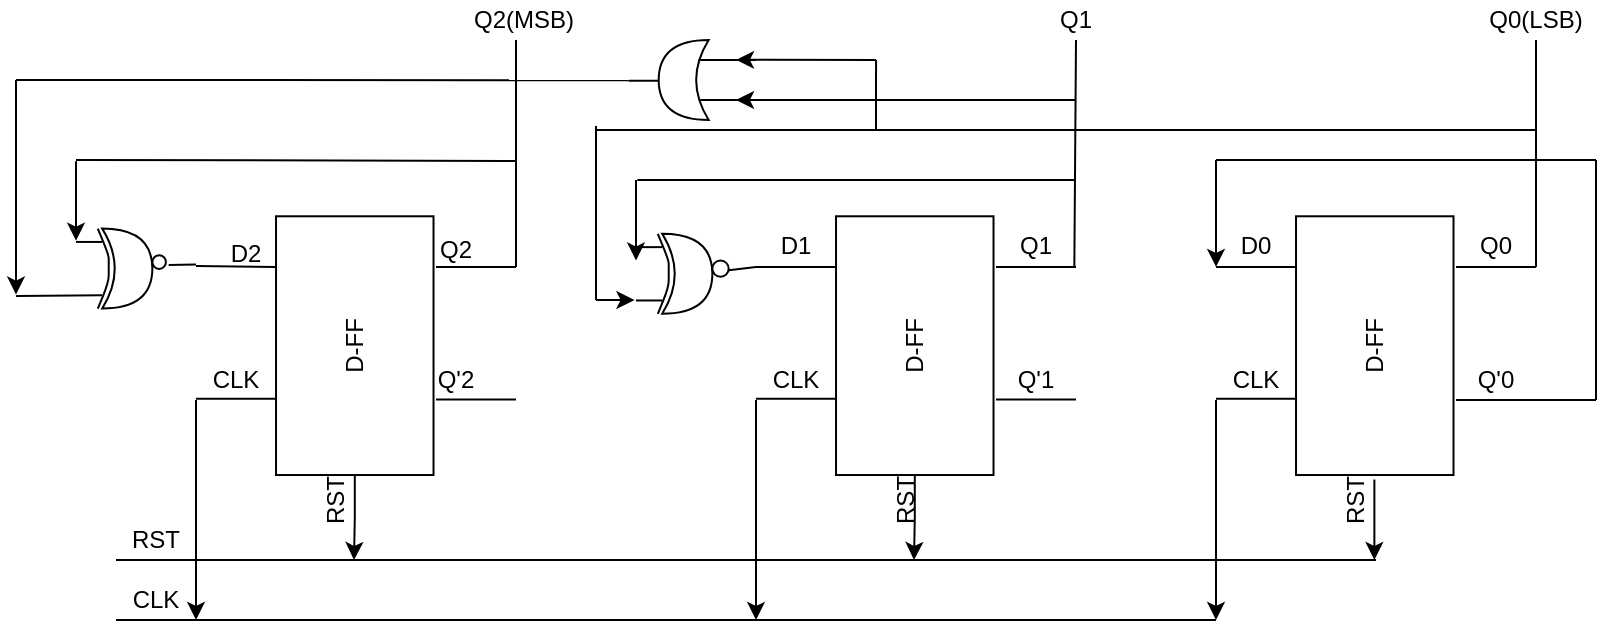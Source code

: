 <mxfile version="14.9.3" type="github">
  <diagram id="q1SIx5tXG3zLXe8Tmved" name="Page-1">
    <mxGraphModel dx="1038" dy="547" grid="1" gridSize="10" guides="1" tooltips="1" connect="1" arrows="1" fold="1" page="1" pageScale="1" pageWidth="850" pageHeight="1100" math="0" shadow="0">
      <root>
        <mxCell id="0" />
        <mxCell id="1" parent="0" />
        <mxCell id="Zm-OHrtPinIa40tijho3-140" value="" style="group" vertex="1" connectable="0" parent="1">
          <mxGeometry x="40" y="190" width="790" height="310" as="geometry" />
        </mxCell>
        <mxCell id="Zm-OHrtPinIa40tijho3-2" value="" style="endArrow=none;html=1;" edge="1" parent="Zm-OHrtPinIa40tijho3-140">
          <mxGeometry width="50" height="50" relative="1" as="geometry">
            <mxPoint x="210" y="133.45" as="sourcePoint" />
            <mxPoint x="250" y="133.45" as="targetPoint" />
          </mxGeometry>
        </mxCell>
        <mxCell id="Zm-OHrtPinIa40tijho3-3" value="" style="endArrow=none;html=1;" edge="1" parent="Zm-OHrtPinIa40tijho3-140">
          <mxGeometry width="50" height="50" relative="1" as="geometry">
            <mxPoint x="210" y="199.71" as="sourcePoint" />
            <mxPoint x="250" y="199.71" as="targetPoint" />
          </mxGeometry>
        </mxCell>
        <mxCell id="Zm-OHrtPinIa40tijho3-4" value="" style="endArrow=none;html=1;" edge="1" parent="Zm-OHrtPinIa40tijho3-140">
          <mxGeometry width="50" height="50" relative="1" as="geometry">
            <mxPoint x="90" y="133" as="sourcePoint" />
            <mxPoint x="130" y="133.45" as="targetPoint" />
          </mxGeometry>
        </mxCell>
        <mxCell id="Zm-OHrtPinIa40tijho3-6" value="" style="endArrow=none;html=1;" edge="1" parent="Zm-OHrtPinIa40tijho3-140">
          <mxGeometry width="50" height="50" relative="1" as="geometry">
            <mxPoint x="90" y="199.43" as="sourcePoint" />
            <mxPoint x="130" y="199.43" as="targetPoint" />
          </mxGeometry>
        </mxCell>
        <mxCell id="Zm-OHrtPinIa40tijho3-7" value="Q2" style="text;html=1;strokeColor=none;fillColor=none;align=center;verticalAlign=middle;whiteSpace=wrap;rounded=0;" vertex="1" parent="Zm-OHrtPinIa40tijho3-140">
          <mxGeometry x="200" y="116.9" width="40" height="16.55" as="geometry" />
        </mxCell>
        <mxCell id="Zm-OHrtPinIa40tijho3-8" value="CLK" style="text;html=1;strokeColor=none;fillColor=none;align=center;verticalAlign=middle;whiteSpace=wrap;rounded=0;" vertex="1" parent="Zm-OHrtPinIa40tijho3-140">
          <mxGeometry x="90" y="180" width="40" height="20" as="geometry" />
        </mxCell>
        <mxCell id="Zm-OHrtPinIa40tijho3-9" value="Q&#39;2" style="text;html=1;strokeColor=none;fillColor=none;align=center;verticalAlign=middle;whiteSpace=wrap;rounded=0;" vertex="1" parent="Zm-OHrtPinIa40tijho3-140">
          <mxGeometry x="200" y="180" width="40" height="20" as="geometry" />
        </mxCell>
        <mxCell id="Zm-OHrtPinIa40tijho3-10" value="D2" style="text;html=1;strokeColor=none;fillColor=none;align=center;verticalAlign=middle;whiteSpace=wrap;rounded=0;" vertex="1" parent="Zm-OHrtPinIa40tijho3-140">
          <mxGeometry x="100" y="120.35" width="30" height="13.1" as="geometry" />
        </mxCell>
        <mxCell id="Zm-OHrtPinIa40tijho3-113" value="" style="edgeStyle=orthogonalEdgeStyle;rounded=0;orthogonalLoop=1;jettySize=auto;html=1;" edge="1" parent="Zm-OHrtPinIa40tijho3-140" source="Zm-OHrtPinIa40tijho3-12">
          <mxGeometry relative="1" as="geometry">
            <mxPoint x="169" y="280" as="targetPoint" />
          </mxGeometry>
        </mxCell>
        <mxCell id="Zm-OHrtPinIa40tijho3-12" value="D-FF" style="rounded=0;whiteSpace=wrap;html=1;rotation=-90;" vertex="1" parent="Zm-OHrtPinIa40tijho3-140">
          <mxGeometry x="104.7" y="133.45" width="129.37" height="78.75" as="geometry" />
        </mxCell>
        <mxCell id="Zm-OHrtPinIa40tijho3-20" value="" style="endArrow=none;html=1;" edge="1" parent="Zm-OHrtPinIa40tijho3-140">
          <mxGeometry width="50" height="50" relative="1" as="geometry">
            <mxPoint x="490" y="133.45" as="sourcePoint" />
            <mxPoint x="530" y="133.45" as="targetPoint" />
          </mxGeometry>
        </mxCell>
        <mxCell id="Zm-OHrtPinIa40tijho3-21" value="" style="endArrow=none;html=1;" edge="1" parent="Zm-OHrtPinIa40tijho3-140">
          <mxGeometry width="50" height="50" relative="1" as="geometry">
            <mxPoint x="490" y="199.71" as="sourcePoint" />
            <mxPoint x="530" y="199.71" as="targetPoint" />
          </mxGeometry>
        </mxCell>
        <mxCell id="Zm-OHrtPinIa40tijho3-22" value="" style="endArrow=none;html=1;" edge="1" parent="Zm-OHrtPinIa40tijho3-140">
          <mxGeometry width="50" height="50" relative="1" as="geometry">
            <mxPoint x="370" y="133.45" as="sourcePoint" />
            <mxPoint x="410" y="133.45" as="targetPoint" />
          </mxGeometry>
        </mxCell>
        <mxCell id="Zm-OHrtPinIa40tijho3-24" value="" style="endArrow=none;html=1;" edge="1" parent="Zm-OHrtPinIa40tijho3-140">
          <mxGeometry width="50" height="50" relative="1" as="geometry">
            <mxPoint x="370" y="199.43" as="sourcePoint" />
            <mxPoint x="410" y="199.43" as="targetPoint" />
          </mxGeometry>
        </mxCell>
        <mxCell id="Zm-OHrtPinIa40tijho3-25" value="Q1" style="text;html=1;strokeColor=none;fillColor=none;align=center;verticalAlign=middle;whiteSpace=wrap;rounded=0;" vertex="1" parent="Zm-OHrtPinIa40tijho3-140">
          <mxGeometry x="490" y="113.45" width="40" height="20" as="geometry" />
        </mxCell>
        <mxCell id="Zm-OHrtPinIa40tijho3-26" value="CLK" style="text;html=1;strokeColor=none;fillColor=none;align=center;verticalAlign=middle;whiteSpace=wrap;rounded=0;" vertex="1" parent="Zm-OHrtPinIa40tijho3-140">
          <mxGeometry x="370" y="180" width="40" height="20" as="geometry" />
        </mxCell>
        <mxCell id="Zm-OHrtPinIa40tijho3-27" value="Q&#39;1" style="text;html=1;strokeColor=none;fillColor=none;align=center;verticalAlign=middle;whiteSpace=wrap;rounded=0;" vertex="1" parent="Zm-OHrtPinIa40tijho3-140">
          <mxGeometry x="490" y="180" width="40" height="20" as="geometry" />
        </mxCell>
        <mxCell id="Zm-OHrtPinIa40tijho3-28" value="D1" style="text;html=1;strokeColor=none;fillColor=none;align=center;verticalAlign=middle;whiteSpace=wrap;rounded=0;" vertex="1" parent="Zm-OHrtPinIa40tijho3-140">
          <mxGeometry x="370" y="113.45" width="40" height="20" as="geometry" />
        </mxCell>
        <mxCell id="Zm-OHrtPinIa40tijho3-111" value="" style="edgeStyle=orthogonalEdgeStyle;rounded=0;orthogonalLoop=1;jettySize=auto;html=1;" edge="1" parent="Zm-OHrtPinIa40tijho3-140" source="Zm-OHrtPinIa40tijho3-29">
          <mxGeometry relative="1" as="geometry">
            <mxPoint x="449" y="280" as="targetPoint" />
          </mxGeometry>
        </mxCell>
        <mxCell id="Zm-OHrtPinIa40tijho3-29" value="D-FF" style="rounded=0;whiteSpace=wrap;html=1;rotation=-90;" vertex="1" parent="Zm-OHrtPinIa40tijho3-140">
          <mxGeometry x="384.7" y="133.45" width="129.37" height="78.75" as="geometry" />
        </mxCell>
        <mxCell id="Zm-OHrtPinIa40tijho3-33" value="" style="endArrow=none;html=1;" edge="1" parent="Zm-OHrtPinIa40tijho3-140">
          <mxGeometry width="50" height="50" relative="1" as="geometry">
            <mxPoint x="720" y="133.45" as="sourcePoint" />
            <mxPoint x="760" y="133.45" as="targetPoint" />
          </mxGeometry>
        </mxCell>
        <mxCell id="Zm-OHrtPinIa40tijho3-35" value="" style="endArrow=none;html=1;" edge="1" parent="Zm-OHrtPinIa40tijho3-140">
          <mxGeometry width="50" height="50" relative="1" as="geometry">
            <mxPoint x="600" y="133.45" as="sourcePoint" />
            <mxPoint x="640" y="133.45" as="targetPoint" />
          </mxGeometry>
        </mxCell>
        <mxCell id="Zm-OHrtPinIa40tijho3-36" value="" style="endArrow=none;html=1;startArrow=none;" edge="1" source="Zm-OHrtPinIa40tijho3-43" parent="Zm-OHrtPinIa40tijho3-140">
          <mxGeometry width="50" height="50" relative="1" as="geometry">
            <mxPoint x="679.1" y="270" as="sourcePoint" />
            <mxPoint x="679.2" y="240" as="targetPoint" />
          </mxGeometry>
        </mxCell>
        <mxCell id="Zm-OHrtPinIa40tijho3-37" value="" style="endArrow=none;html=1;" edge="1" parent="Zm-OHrtPinIa40tijho3-140">
          <mxGeometry width="50" height="50" relative="1" as="geometry">
            <mxPoint x="600" y="199.43" as="sourcePoint" />
            <mxPoint x="640" y="199.43" as="targetPoint" />
          </mxGeometry>
        </mxCell>
        <mxCell id="Zm-OHrtPinIa40tijho3-38" value="Q0" style="text;html=1;strokeColor=none;fillColor=none;align=center;verticalAlign=middle;whiteSpace=wrap;rounded=0;" vertex="1" parent="Zm-OHrtPinIa40tijho3-140">
          <mxGeometry x="720" y="113.45" width="40" height="20" as="geometry" />
        </mxCell>
        <mxCell id="Zm-OHrtPinIa40tijho3-39" value="CLK" style="text;html=1;strokeColor=none;fillColor=none;align=center;verticalAlign=middle;whiteSpace=wrap;rounded=0;" vertex="1" parent="Zm-OHrtPinIa40tijho3-140">
          <mxGeometry x="600" y="180" width="40" height="20" as="geometry" />
        </mxCell>
        <mxCell id="Zm-OHrtPinIa40tijho3-40" value="Q&#39;0" style="text;html=1;strokeColor=none;fillColor=none;align=center;verticalAlign=middle;whiteSpace=wrap;rounded=0;" vertex="1" parent="Zm-OHrtPinIa40tijho3-140">
          <mxGeometry x="720" y="180" width="40" height="20" as="geometry" />
        </mxCell>
        <mxCell id="Zm-OHrtPinIa40tijho3-41" value="D0" style="text;html=1;strokeColor=none;fillColor=none;align=center;verticalAlign=middle;whiteSpace=wrap;rounded=0;" vertex="1" parent="Zm-OHrtPinIa40tijho3-140">
          <mxGeometry x="600" y="113.45" width="40" height="20" as="geometry" />
        </mxCell>
        <mxCell id="Zm-OHrtPinIa40tijho3-42" value="D-FF" style="rounded=0;whiteSpace=wrap;html=1;rotation=-90;" vertex="1" parent="Zm-OHrtPinIa40tijho3-140">
          <mxGeometry x="614.7" y="133.45" width="129.37" height="78.75" as="geometry" />
        </mxCell>
        <mxCell id="Zm-OHrtPinIa40tijho3-43" value="RST" style="text;html=1;strokeColor=none;fillColor=none;align=center;verticalAlign=middle;whiteSpace=wrap;rounded=0;rotation=-90;" vertex="1" parent="Zm-OHrtPinIa40tijho3-140">
          <mxGeometry x="650" y="240" width="40" height="20" as="geometry" />
        </mxCell>
        <mxCell id="Zm-OHrtPinIa40tijho3-44" value="" style="endArrow=none;html=1;" edge="1" target="Zm-OHrtPinIa40tijho3-43" parent="Zm-OHrtPinIa40tijho3-140">
          <mxGeometry width="50" height="50" relative="1" as="geometry">
            <mxPoint x="679.1" y="270" as="sourcePoint" />
            <mxPoint x="679.2" y="240" as="targetPoint" />
          </mxGeometry>
        </mxCell>
        <mxCell id="Zm-OHrtPinIa40tijho3-48" value="" style="endArrow=none;html=1;exitX=0;exitY=1;exitDx=0;exitDy=0;" edge="1" parent="Zm-OHrtPinIa40tijho3-140" source="Zm-OHrtPinIa40tijho3-56">
          <mxGeometry width="50" height="50" relative="1" as="geometry">
            <mxPoint x="120" y="280" as="sourcePoint" />
            <mxPoint x="680" y="280" as="targetPoint" />
          </mxGeometry>
        </mxCell>
        <mxCell id="Zm-OHrtPinIa40tijho3-53" value="" style="endArrow=none;html=1;" edge="1" parent="Zm-OHrtPinIa40tijho3-140">
          <mxGeometry width="50" height="50" relative="1" as="geometry">
            <mxPoint x="50" y="310" as="sourcePoint" />
            <mxPoint x="600" y="310" as="targetPoint" />
          </mxGeometry>
        </mxCell>
        <mxCell id="Zm-OHrtPinIa40tijho3-55" value="CLK" style="text;html=1;strokeColor=none;fillColor=none;align=center;verticalAlign=middle;whiteSpace=wrap;rounded=0;" vertex="1" parent="Zm-OHrtPinIa40tijho3-140">
          <mxGeometry x="50" y="290" width="40" height="20" as="geometry" />
        </mxCell>
        <mxCell id="Zm-OHrtPinIa40tijho3-56" value="RST" style="text;html=1;strokeColor=none;fillColor=none;align=center;verticalAlign=middle;whiteSpace=wrap;rounded=0;" vertex="1" parent="Zm-OHrtPinIa40tijho3-140">
          <mxGeometry x="50" y="260" width="40" height="20" as="geometry" />
        </mxCell>
        <mxCell id="Zm-OHrtPinIa40tijho3-92" value="" style="endArrow=none;html=1;" edge="1" parent="Zm-OHrtPinIa40tijho3-140" target="Zm-OHrtPinIa40tijho3-95">
          <mxGeometry width="50" height="50" relative="1" as="geometry">
            <mxPoint x="760" y="133.45" as="sourcePoint" />
            <mxPoint x="760" y="40" as="targetPoint" />
          </mxGeometry>
        </mxCell>
        <mxCell id="Zm-OHrtPinIa40tijho3-93" value="" style="endArrow=none;html=1;entryX=0.5;entryY=1;entryDx=0;entryDy=0;" edge="1" parent="Zm-OHrtPinIa40tijho3-140" target="Zm-OHrtPinIa40tijho3-96">
          <mxGeometry width="50" height="50" relative="1" as="geometry">
            <mxPoint x="529.17" y="133.45" as="sourcePoint" />
            <mxPoint x="529" y="40" as="targetPoint" />
          </mxGeometry>
        </mxCell>
        <mxCell id="Zm-OHrtPinIa40tijho3-94" value="" style="endArrow=none;html=1;entryX=0.398;entryY=1;entryDx=0;entryDy=0;entryPerimeter=0;" edge="1" parent="Zm-OHrtPinIa40tijho3-140" target="Zm-OHrtPinIa40tijho3-97">
          <mxGeometry width="50" height="50" relative="1" as="geometry">
            <mxPoint x="250.0" y="133.45" as="sourcePoint" />
            <mxPoint x="250" y="40" as="targetPoint" />
          </mxGeometry>
        </mxCell>
        <mxCell id="Zm-OHrtPinIa40tijho3-95" value="Q0(LSB)" style="text;html=1;strokeColor=none;fillColor=none;align=center;verticalAlign=middle;whiteSpace=wrap;rounded=0;" vertex="1" parent="Zm-OHrtPinIa40tijho3-140">
          <mxGeometry x="740" width="40" height="20" as="geometry" />
        </mxCell>
        <mxCell id="Zm-OHrtPinIa40tijho3-96" value="Q1" style="text;html=1;strokeColor=none;fillColor=none;align=center;verticalAlign=middle;whiteSpace=wrap;rounded=0;" vertex="1" parent="Zm-OHrtPinIa40tijho3-140">
          <mxGeometry x="510" width="40" height="20" as="geometry" />
        </mxCell>
        <mxCell id="Zm-OHrtPinIa40tijho3-97" value="Q2(MSB)" style="text;html=1;strokeColor=none;fillColor=none;align=center;verticalAlign=middle;whiteSpace=wrap;rounded=0;" vertex="1" parent="Zm-OHrtPinIa40tijho3-140">
          <mxGeometry x="234.07" width="40" height="20" as="geometry" />
        </mxCell>
        <mxCell id="Zm-OHrtPinIa40tijho3-66" value="" style="shape=xor;whiteSpace=wrap;html=1;" vertex="1" parent="Zm-OHrtPinIa40tijho3-140">
          <mxGeometry x="323.091" y="116.9" width="25.091" height="40" as="geometry" />
        </mxCell>
        <mxCell id="Zm-OHrtPinIa40tijho3-67" value="" style="ellipse;whiteSpace=wrap;html=1;aspect=fixed;" vertex="1" parent="Zm-OHrtPinIa40tijho3-140">
          <mxGeometry x="348.182" y="130.233" width="8.16" height="8.16" as="geometry" />
        </mxCell>
        <mxCell id="Zm-OHrtPinIa40tijho3-68" value="" style="endArrow=none;html=1;entryX=0;entryY=1;entryDx=0;entryDy=0;" edge="1" parent="Zm-OHrtPinIa40tijho3-140" target="Zm-OHrtPinIa40tijho3-28">
          <mxGeometry x="310" y="116.9" width="50" height="50" as="geometry">
            <mxPoint x="356.342" y="135.107" as="sourcePoint" />
            <mxPoint x="370" y="134.9" as="targetPoint" />
          </mxGeometry>
        </mxCell>
        <mxCell id="Zm-OHrtPinIa40tijho3-69" value="" style="endArrow=none;html=1;" edge="1" parent="Zm-OHrtPinIa40tijho3-140">
          <mxGeometry x="310" y="116.9" width="50" height="50" as="geometry">
            <mxPoint x="310" y="150.233" as="sourcePoint" />
            <mxPoint x="323.091" y="150.233" as="targetPoint" />
          </mxGeometry>
        </mxCell>
        <mxCell id="Zm-OHrtPinIa40tijho3-70" value="" style="endArrow=none;html=1;" edge="1" parent="Zm-OHrtPinIa40tijho3-140">
          <mxGeometry x="310" y="116.9" width="50" height="50" as="geometry">
            <mxPoint x="320.909" y="156.9" as="sourcePoint" />
            <mxPoint x="320.909" y="116.9" as="targetPoint" />
            <Array as="points">
              <mxPoint x="326.364" y="143.567" />
              <mxPoint x="326.364" y="136.9" />
              <mxPoint x="326.364" y="130.233" />
            </Array>
          </mxGeometry>
        </mxCell>
        <mxCell id="Zm-OHrtPinIa40tijho3-71" value="" style="endArrow=none;html=1;" edge="1" parent="Zm-OHrtPinIa40tijho3-140">
          <mxGeometry x="310" y="116.9" width="50" height="50" as="geometry">
            <mxPoint x="310" y="123.567" as="sourcePoint" />
            <mxPoint x="323.129" y="123.567" as="targetPoint" />
          </mxGeometry>
        </mxCell>
        <mxCell id="Zm-OHrtPinIa40tijho3-100" value="" style="endArrow=none;html=1;" edge="1" parent="Zm-OHrtPinIa40tijho3-140">
          <mxGeometry width="50" height="50" relative="1" as="geometry">
            <mxPoint x="310.64" y="90" as="sourcePoint" />
            <mxPoint x="530" y="90" as="targetPoint" />
          </mxGeometry>
        </mxCell>
        <mxCell id="Zm-OHrtPinIa40tijho3-106" value="" style="endArrow=classic;html=1;" edge="1" parent="Zm-OHrtPinIa40tijho3-140">
          <mxGeometry width="50" height="50" relative="1" as="geometry">
            <mxPoint x="310" y="90" as="sourcePoint" />
            <mxPoint x="310" y="130.23" as="targetPoint" />
          </mxGeometry>
        </mxCell>
        <mxCell id="Zm-OHrtPinIa40tijho3-108" value="" style="endArrow=classic;html=1;" edge="1" parent="Zm-OHrtPinIa40tijho3-140">
          <mxGeometry width="50" height="50" relative="1" as="geometry">
            <mxPoint x="679.19" y="239.77" as="sourcePoint" />
            <mxPoint x="679.19" y="280.0" as="targetPoint" />
          </mxGeometry>
        </mxCell>
        <mxCell id="Zm-OHrtPinIa40tijho3-109" value="" style="endArrow=none;html=1;" edge="1" parent="Zm-OHrtPinIa40tijho3-140">
          <mxGeometry width="50" height="50" relative="1" as="geometry">
            <mxPoint x="720" y="200" as="sourcePoint" />
            <mxPoint x="790" y="200" as="targetPoint" />
          </mxGeometry>
        </mxCell>
        <mxCell id="Zm-OHrtPinIa40tijho3-110" value="" style="endArrow=none;html=1;" edge="1" parent="Zm-OHrtPinIa40tijho3-140">
          <mxGeometry width="50" height="50" relative="1" as="geometry">
            <mxPoint x="790" y="200" as="sourcePoint" />
            <mxPoint x="790" y="80" as="targetPoint" />
          </mxGeometry>
        </mxCell>
        <mxCell id="Zm-OHrtPinIa40tijho3-112" value="RST" style="text;html=1;strokeColor=none;fillColor=none;align=center;verticalAlign=middle;whiteSpace=wrap;rounded=0;rotation=-90;" vertex="1" parent="Zm-OHrtPinIa40tijho3-140">
          <mxGeometry x="424.98" y="240" width="40" height="20" as="geometry" />
        </mxCell>
        <mxCell id="Zm-OHrtPinIa40tijho3-114" value="RST" style="text;html=1;strokeColor=none;fillColor=none;align=center;verticalAlign=middle;whiteSpace=wrap;rounded=0;rotation=-90;" vertex="1" parent="Zm-OHrtPinIa40tijho3-140">
          <mxGeometry x="140" y="240" width="40" height="20" as="geometry" />
        </mxCell>
        <mxCell id="Zm-OHrtPinIa40tijho3-115" value="" style="endArrow=none;html=1;" edge="1" parent="Zm-OHrtPinIa40tijho3-140">
          <mxGeometry width="50" height="50" relative="1" as="geometry">
            <mxPoint x="600" y="80" as="sourcePoint" />
            <mxPoint x="790" y="80" as="targetPoint" />
          </mxGeometry>
        </mxCell>
        <mxCell id="Zm-OHrtPinIa40tijho3-116" value="" style="endArrow=classic;html=1;" edge="1" parent="Zm-OHrtPinIa40tijho3-140">
          <mxGeometry width="50" height="50" relative="1" as="geometry">
            <mxPoint x="600" y="80" as="sourcePoint" />
            <mxPoint x="600" y="133.45" as="targetPoint" />
          </mxGeometry>
        </mxCell>
        <mxCell id="Zm-OHrtPinIa40tijho3-118" value="" style="endArrow=classic;html=1;" edge="1" parent="Zm-OHrtPinIa40tijho3-140">
          <mxGeometry width="50" height="50" relative="1" as="geometry">
            <mxPoint x="370.0" y="200.0" as="sourcePoint" />
            <mxPoint x="370" y="310" as="targetPoint" />
          </mxGeometry>
        </mxCell>
        <mxCell id="Zm-OHrtPinIa40tijho3-119" value="" style="endArrow=classic;html=1;" edge="1" parent="Zm-OHrtPinIa40tijho3-140">
          <mxGeometry width="50" height="50" relative="1" as="geometry">
            <mxPoint x="600" y="200.0" as="sourcePoint" />
            <mxPoint x="600" y="310" as="targetPoint" />
          </mxGeometry>
        </mxCell>
        <mxCell id="Zm-OHrtPinIa40tijho3-120" value="" style="endArrow=classic;html=1;" edge="1" parent="Zm-OHrtPinIa40tijho3-140">
          <mxGeometry width="50" height="50" relative="1" as="geometry">
            <mxPoint x="90" y="200.0" as="sourcePoint" />
            <mxPoint x="90" y="310" as="targetPoint" />
          </mxGeometry>
        </mxCell>
        <mxCell id="Zm-OHrtPinIa40tijho3-121" value="" style="endArrow=none;html=1;" edge="1" parent="Zm-OHrtPinIa40tijho3-140">
          <mxGeometry width="50" height="50" relative="1" as="geometry">
            <mxPoint x="290" y="65" as="sourcePoint" />
            <mxPoint x="760" y="65" as="targetPoint" />
          </mxGeometry>
        </mxCell>
        <mxCell id="Zm-OHrtPinIa40tijho3-122" value="" style="endArrow=classic;html=1;" edge="1" parent="Zm-OHrtPinIa40tijho3-140">
          <mxGeometry width="50" height="50" relative="1" as="geometry">
            <mxPoint x="30" y="80.58" as="sourcePoint" />
            <mxPoint x="30" y="120.35" as="targetPoint" />
          </mxGeometry>
        </mxCell>
        <mxCell id="Zm-OHrtPinIa40tijho3-123" value="" style="endArrow=classic;html=1;" edge="1" parent="Zm-OHrtPinIa40tijho3-140">
          <mxGeometry width="50" height="50" relative="1" as="geometry">
            <mxPoint x="290" y="150" as="sourcePoint" />
            <mxPoint x="309.238" y="150" as="targetPoint" />
          </mxGeometry>
        </mxCell>
        <mxCell id="Zm-OHrtPinIa40tijho3-124" value="" style="endArrow=none;html=1;" edge="1" parent="Zm-OHrtPinIa40tijho3-140">
          <mxGeometry width="50" height="50" relative="1" as="geometry">
            <mxPoint x="290" y="150" as="sourcePoint" />
            <mxPoint x="290" y="63" as="targetPoint" />
            <Array as="points">
              <mxPoint x="290" y="110" />
            </Array>
          </mxGeometry>
        </mxCell>
        <mxCell id="Zm-OHrtPinIa40tijho3-129" value="" style="endArrow=none;html=1;" edge="1" parent="Zm-OHrtPinIa40tijho3-140">
          <mxGeometry width="50" height="50" relative="1" as="geometry">
            <mxPoint x="30" y="80" as="sourcePoint" />
            <mxPoint x="250" y="80.45" as="targetPoint" />
          </mxGeometry>
        </mxCell>
        <mxCell id="Zm-OHrtPinIa40tijho3-130" value="" style="endArrow=none;html=1;" edge="1" parent="Zm-OHrtPinIa40tijho3-140">
          <mxGeometry width="50" height="50" relative="1" as="geometry">
            <mxPoint y="40" as="sourcePoint" />
            <mxPoint x="306.34" y="40.11" as="targetPoint" />
          </mxGeometry>
        </mxCell>
        <mxCell id="Zm-OHrtPinIa40tijho3-131" value="" style="endArrow=classic;html=1;" edge="1" parent="Zm-OHrtPinIa40tijho3-140">
          <mxGeometry width="50" height="50" relative="1" as="geometry">
            <mxPoint y="40" as="sourcePoint" />
            <mxPoint y="147.27" as="targetPoint" />
          </mxGeometry>
        </mxCell>
        <mxCell id="Zm-OHrtPinIa40tijho3-85" value="" style="shape=xor;whiteSpace=wrap;html=1;" vertex="1" parent="Zm-OHrtPinIa40tijho3-140">
          <mxGeometry x="43.091" y="114.31" width="25.091" height="40" as="geometry" />
        </mxCell>
        <mxCell id="Zm-OHrtPinIa40tijho3-86" value="" style="ellipse;whiteSpace=wrap;html=1;aspect=fixed;" vertex="1" parent="Zm-OHrtPinIa40tijho3-140">
          <mxGeometry x="68.182" y="127.643" width="6.8" height="6.8" as="geometry" />
        </mxCell>
        <mxCell id="Zm-OHrtPinIa40tijho3-87" value="" style="endArrow=none;html=1;" edge="1" parent="Zm-OHrtPinIa40tijho3-140">
          <mxGeometry x="30" y="114.31" width="50" height="50" as="geometry">
            <mxPoint x="76.342" y="132.517" as="sourcePoint" />
            <mxPoint x="90" y="132.31" as="targetPoint" />
          </mxGeometry>
        </mxCell>
        <mxCell id="Zm-OHrtPinIa40tijho3-88" value="" style="endArrow=none;html=1;" edge="1" parent="Zm-OHrtPinIa40tijho3-140">
          <mxGeometry x="30" y="114.31" width="50" height="50" as="geometry">
            <mxPoint y="148" as="sourcePoint" />
            <mxPoint x="43.091" y="147.643" as="targetPoint" />
          </mxGeometry>
        </mxCell>
        <mxCell id="Zm-OHrtPinIa40tijho3-89" value="" style="endArrow=none;html=1;" edge="1" parent="Zm-OHrtPinIa40tijho3-140">
          <mxGeometry x="30" y="114.31" width="50" height="50" as="geometry">
            <mxPoint x="40.909" y="154.31" as="sourcePoint" />
            <mxPoint x="40.909" y="114.31" as="targetPoint" />
            <Array as="points">
              <mxPoint x="46.364" y="140.977" />
              <mxPoint x="46.364" y="134.31" />
              <mxPoint x="46.364" y="127.643" />
            </Array>
          </mxGeometry>
        </mxCell>
        <mxCell id="Zm-OHrtPinIa40tijho3-90" value="" style="endArrow=none;html=1;" edge="1" parent="Zm-OHrtPinIa40tijho3-140">
          <mxGeometry x="30" y="114.31" width="50" height="50" as="geometry">
            <mxPoint x="30" y="120.977" as="sourcePoint" />
            <mxPoint x="43.129" y="120.977" as="targetPoint" />
          </mxGeometry>
        </mxCell>
        <mxCell id="Zm-OHrtPinIa40tijho3-132" value="" style="endArrow=classic;html=1;" edge="1" parent="Zm-OHrtPinIa40tijho3-140">
          <mxGeometry width="50" height="50" relative="1" as="geometry">
            <mxPoint x="530" y="50" as="sourcePoint" />
            <mxPoint x="360" y="50" as="targetPoint" />
          </mxGeometry>
        </mxCell>
        <mxCell id="Zm-OHrtPinIa40tijho3-72" value="" style="shape=xor;whiteSpace=wrap;html=1;rotation=-180;" vertex="1" parent="Zm-OHrtPinIa40tijho3-140">
          <mxGeometry x="321.34" y="20" width="25" height="40" as="geometry" />
        </mxCell>
        <mxCell id="Zm-OHrtPinIa40tijho3-74" value="" style="endArrow=none;html=1;" edge="1" parent="Zm-OHrtPinIa40tijho3-140">
          <mxGeometry x="326.34" y="19.434" width="25" height="37.736" as="geometry">
            <mxPoint x="370" y="30" as="sourcePoint" />
            <mxPoint x="341.34" y="30.0" as="targetPoint" />
          </mxGeometry>
        </mxCell>
        <mxCell id="Zm-OHrtPinIa40tijho3-75" value="" style="endArrow=none;html=1;" edge="1" parent="Zm-OHrtPinIa40tijho3-140">
          <mxGeometry x="326.34" y="22.264" width="25" height="37.736" as="geometry">
            <mxPoint x="321.34" y="40.377" as="sourcePoint" />
            <mxPoint x="306.34" y="40.377" as="targetPoint" />
          </mxGeometry>
        </mxCell>
        <mxCell id="Zm-OHrtPinIa40tijho3-133" value="" style="endArrow=none;html=1;exitX=0.175;exitY=0.25;exitDx=0;exitDy=0;exitPerimeter=0;" edge="1" parent="Zm-OHrtPinIa40tijho3-140" source="Zm-OHrtPinIa40tijho3-72">
          <mxGeometry width="50" height="50" relative="1" as="geometry">
            <mxPoint x="346.34" y="50" as="sourcePoint" />
            <mxPoint x="370" y="50" as="targetPoint" />
          </mxGeometry>
        </mxCell>
        <mxCell id="Zm-OHrtPinIa40tijho3-135" value="" style="endArrow=classic;html=1;" edge="1" parent="Zm-OHrtPinIa40tijho3-140">
          <mxGeometry width="50" height="50" relative="1" as="geometry">
            <mxPoint x="430" y="30" as="sourcePoint" />
            <mxPoint x="360" y="29.92" as="targetPoint" />
          </mxGeometry>
        </mxCell>
        <mxCell id="Zm-OHrtPinIa40tijho3-136" value="" style="endArrow=none;html=1;" edge="1" parent="Zm-OHrtPinIa40tijho3-140">
          <mxGeometry width="50" height="50" relative="1" as="geometry">
            <mxPoint x="430" y="65" as="sourcePoint" />
            <mxPoint x="430.02" y="30" as="targetPoint" />
          </mxGeometry>
        </mxCell>
      </root>
    </mxGraphModel>
  </diagram>
</mxfile>
